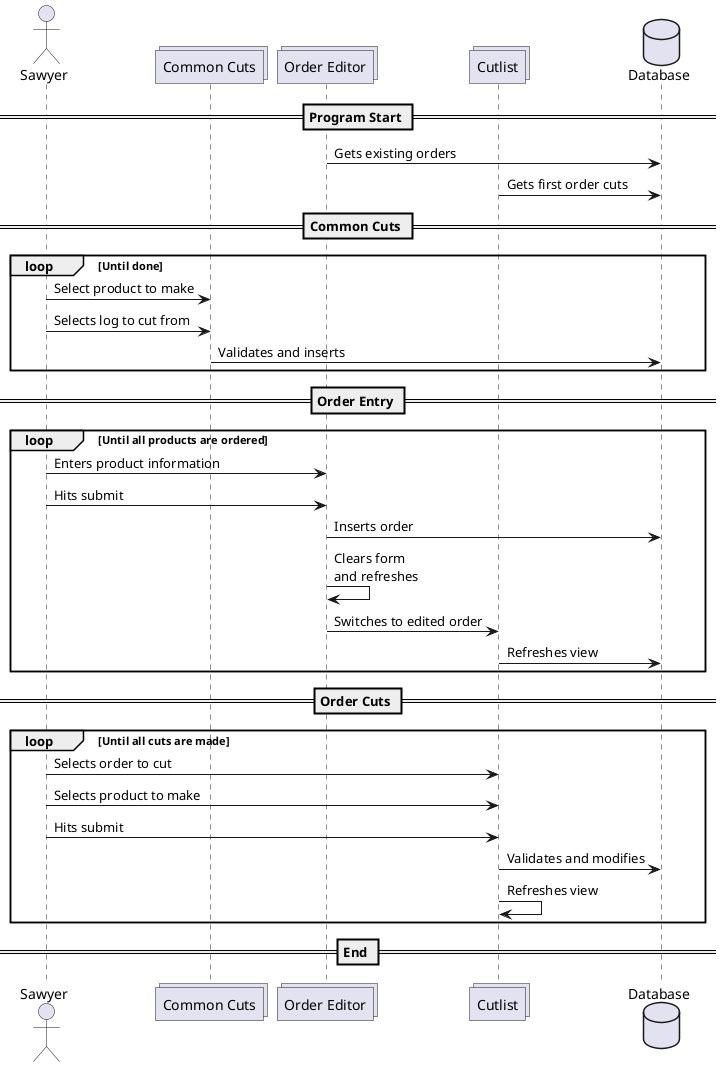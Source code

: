 @startuml sawyer

actor Sawyer as sawyer
collections "Common Cuts" as cuts
collections "Order Editor" as orders
collections "Cutlist" as cutlist
database "Database" as db

== Program Start ==
orders -> db: Gets existing orders
cutlist -> db: Gets first order cuts

== Common Cuts ==
loop Until done
    sawyer -> cuts : Select product to make
    sawyer -> cuts : Selects log to cut from
    cuts -> db : Validates and inserts
end

== Order Entry ==
loop Until all products are ordered
    sawyer -> orders: Enters product information
    sawyer -> orders: Hits submit
    orders -> db: Inserts order
    orders -> orders : Clears form\nand refreshes
    orders -> cutlist : Switches to edited order
    cutlist -> db : Refreshes view
end

== Order Cuts ==
loop Until all cuts are made
    sawyer -> cutlist: Selects order to cut
    sawyer -> cutlist: Selects product to make
    sawyer -> cutlist: Hits submit
    cutlist -> db: Validates and modifies
    cutlist -> cutlist: Refreshes view
end

== End ==

@enduml